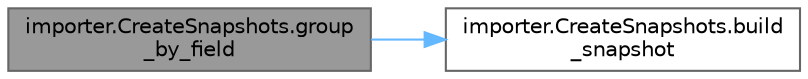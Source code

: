 digraph "importer.CreateSnapshots.group_by_field"
{
 // LATEX_PDF_SIZE
  bgcolor="transparent";
  edge [fontname=Helvetica,fontsize=10,labelfontname=Helvetica,labelfontsize=10];
  node [fontname=Helvetica,fontsize=10,shape=box,height=0.2,width=0.4];
  rankdir="LR";
  Node1 [id="Node000001",label="importer.CreateSnapshots.group\l_by_field",height=0.2,width=0.4,color="gray40", fillcolor="grey60", style="filled", fontcolor="black",tooltip=" "];
  Node1 -> Node2 [id="edge1_Node000001_Node000002",color="steelblue1",style="solid",tooltip=" "];
  Node2 [id="Node000002",label="importer.CreateSnapshots.build\l_snapshot",height=0.2,width=0.4,color="grey40", fillcolor="white", style="filled",URL="$namespaceimporter_1_1_create_snapshots.html#a708f3c910c8c8ce8d7656985fd96b8c6",tooltip=" "];
}
